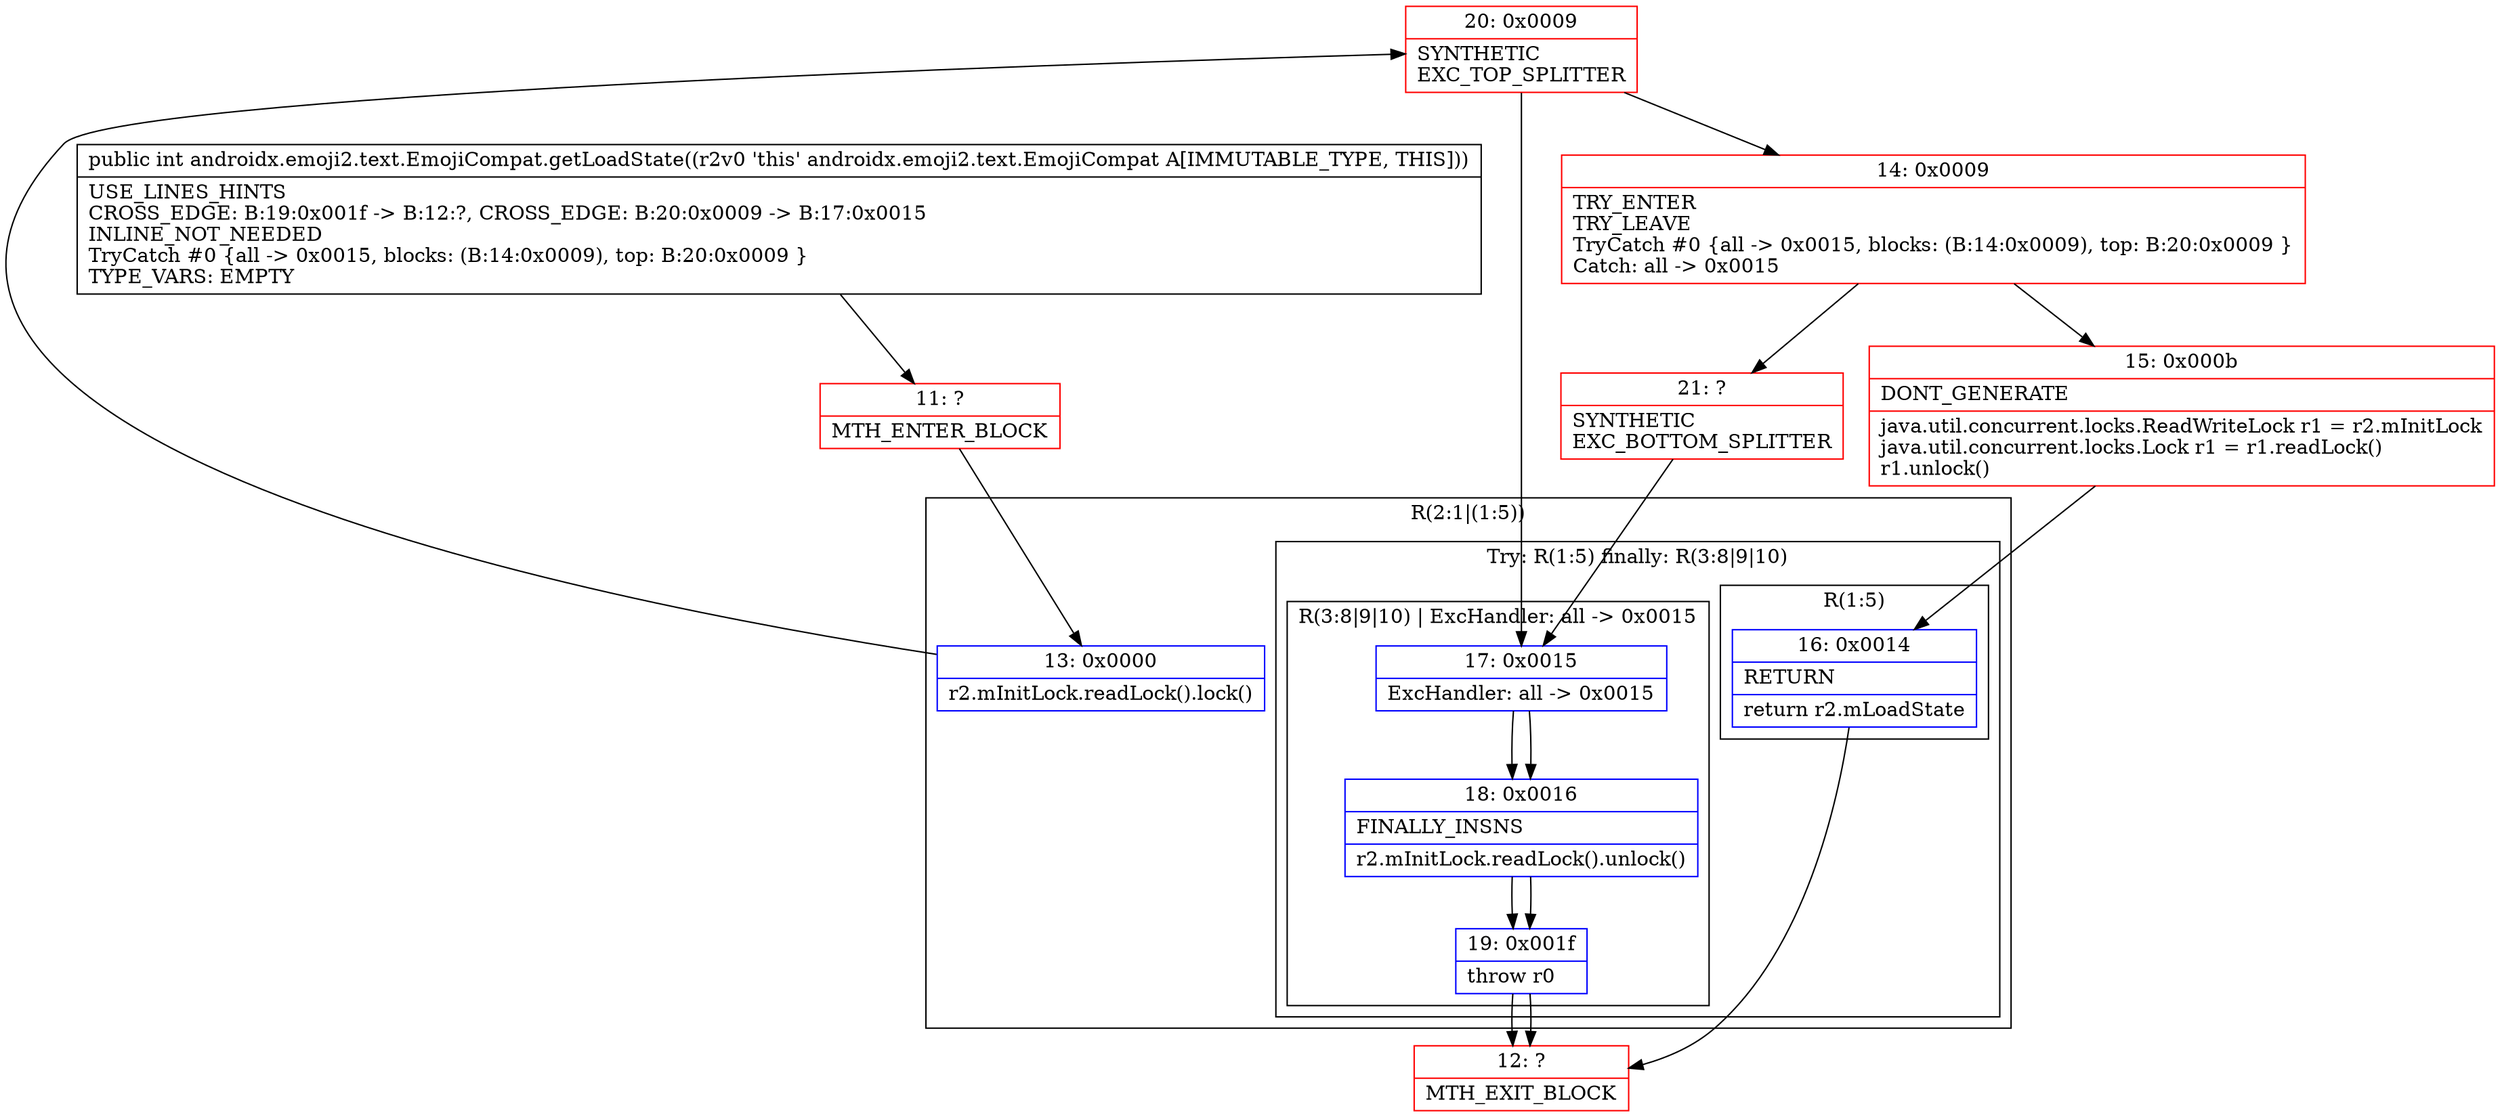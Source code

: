 digraph "CFG forandroidx.emoji2.text.EmojiCompat.getLoadState()I" {
subgraph cluster_Region_351641587 {
label = "R(2:1|(1:5))";
node [shape=record,color=blue];
Node_13 [shape=record,label="{13\:\ 0x0000|r2.mInitLock.readLock().lock()\l}"];
subgraph cluster_TryCatchRegion_1720752252 {
label = "Try: R(1:5) finally: R(3:8|9|10)";
node [shape=record,color=blue];
subgraph cluster_Region_283200364 {
label = "R(1:5)";
node [shape=record,color=blue];
Node_16 [shape=record,label="{16\:\ 0x0014|RETURN\l|return r2.mLoadState\l}"];
}
subgraph cluster_Region_518696255 {
label = "R(3:8|9|10) | ExcHandler: all \-\> 0x0015\l";
node [shape=record,color=blue];
Node_17 [shape=record,label="{17\:\ 0x0015|ExcHandler: all \-\> 0x0015\l}"];
Node_18 [shape=record,label="{18\:\ 0x0016|FINALLY_INSNS\l|r2.mInitLock.readLock().unlock()\l}"];
Node_19 [shape=record,label="{19\:\ 0x001f|throw r0\l}"];
}
}
}
subgraph cluster_Region_518696255 {
label = "R(3:8|9|10) | ExcHandler: all \-\> 0x0015\l";
node [shape=record,color=blue];
Node_17 [shape=record,label="{17\:\ 0x0015|ExcHandler: all \-\> 0x0015\l}"];
Node_18 [shape=record,label="{18\:\ 0x0016|FINALLY_INSNS\l|r2.mInitLock.readLock().unlock()\l}"];
Node_19 [shape=record,label="{19\:\ 0x001f|throw r0\l}"];
}
Node_11 [shape=record,color=red,label="{11\:\ ?|MTH_ENTER_BLOCK\l}"];
Node_20 [shape=record,color=red,label="{20\:\ 0x0009|SYNTHETIC\lEXC_TOP_SPLITTER\l}"];
Node_14 [shape=record,color=red,label="{14\:\ 0x0009|TRY_ENTER\lTRY_LEAVE\lTryCatch #0 \{all \-\> 0x0015, blocks: (B:14:0x0009), top: B:20:0x0009 \}\lCatch: all \-\> 0x0015\l}"];
Node_15 [shape=record,color=red,label="{15\:\ 0x000b|DONT_GENERATE\l|java.util.concurrent.locks.ReadWriteLock r1 = r2.mInitLock\ljava.util.concurrent.locks.Lock r1 = r1.readLock()\lr1.unlock()\l}"];
Node_12 [shape=record,color=red,label="{12\:\ ?|MTH_EXIT_BLOCK\l}"];
Node_21 [shape=record,color=red,label="{21\:\ ?|SYNTHETIC\lEXC_BOTTOM_SPLITTER\l}"];
MethodNode[shape=record,label="{public int androidx.emoji2.text.EmojiCompat.getLoadState((r2v0 'this' androidx.emoji2.text.EmojiCompat A[IMMUTABLE_TYPE, THIS]))  | USE_LINES_HINTS\lCROSS_EDGE: B:19:0x001f \-\> B:12:?, CROSS_EDGE: B:20:0x0009 \-\> B:17:0x0015\lINLINE_NOT_NEEDED\lTryCatch #0 \{all \-\> 0x0015, blocks: (B:14:0x0009), top: B:20:0x0009 \}\lTYPE_VARS: EMPTY\l}"];
MethodNode -> Node_11;Node_13 -> Node_20;
Node_16 -> Node_12;
Node_17 -> Node_18;
Node_18 -> Node_19;
Node_19 -> Node_12;
Node_17 -> Node_18;
Node_18 -> Node_19;
Node_19 -> Node_12;
Node_11 -> Node_13;
Node_20 -> Node_14;
Node_20 -> Node_17;
Node_14 -> Node_15;
Node_14 -> Node_21;
Node_15 -> Node_16;
Node_21 -> Node_17;
}

